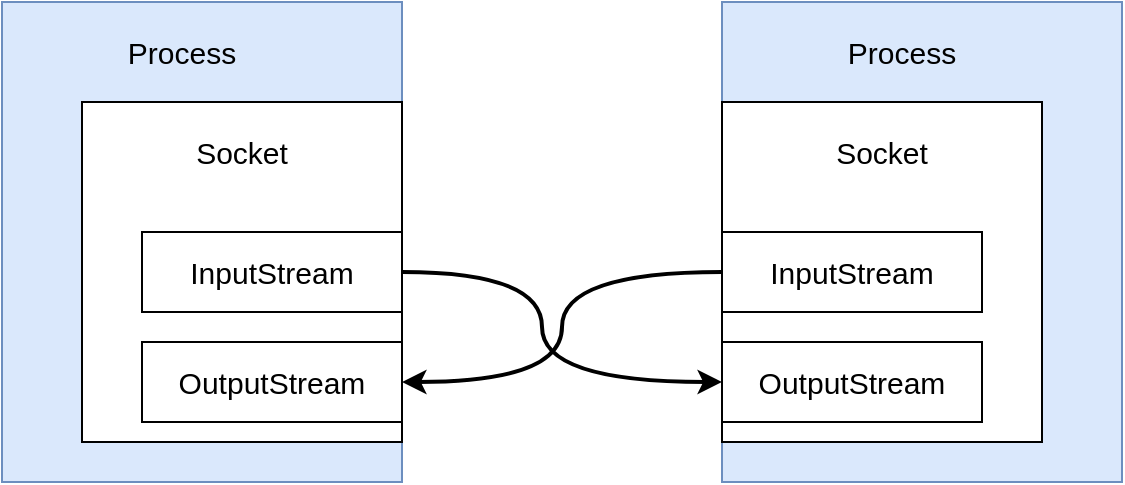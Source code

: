 <mxfile version="15.5.0" type="github">
  <diagram id="AK1Cj9njg4zsHotxsaLM" name="Page-1">
    <mxGraphModel dx="789" dy="844" grid="1" gridSize="10" guides="1" tooltips="1" connect="1" arrows="1" fold="1" page="1" pageScale="1" pageWidth="827" pageHeight="1169" math="0" shadow="0">
      <root>
        <mxCell id="0" />
        <mxCell id="1" parent="0" />
        <mxCell id="bPJQYE5LwPPlGOHjRDQh-1" value="" style="rounded=0;whiteSpace=wrap;html=1;fillColor=#dae8fc;strokeColor=#6c8ebf;" vertex="1" parent="1">
          <mxGeometry x="130" y="150" width="200" height="240" as="geometry" />
        </mxCell>
        <mxCell id="bPJQYE5LwPPlGOHjRDQh-2" value="&lt;font style=&quot;font-size: 15px&quot;&gt;Process&lt;/font&gt;" style="text;html=1;strokeColor=none;fillColor=none;align=center;verticalAlign=middle;whiteSpace=wrap;rounded=0;" vertex="1" parent="1">
          <mxGeometry x="190" y="160" width="60" height="30" as="geometry" />
        </mxCell>
        <mxCell id="bPJQYE5LwPPlGOHjRDQh-3" value="" style="rounded=0;whiteSpace=wrap;html=1;" vertex="1" parent="1">
          <mxGeometry x="170" y="200" width="160" height="170" as="geometry" />
        </mxCell>
        <mxCell id="bPJQYE5LwPPlGOHjRDQh-4" value="&lt;font style=&quot;font-size: 15px&quot;&gt;Socket&lt;/font&gt;" style="text;html=1;strokeColor=none;fillColor=none;align=center;verticalAlign=middle;whiteSpace=wrap;rounded=0;" vertex="1" parent="1">
          <mxGeometry x="220" y="210" width="60" height="30" as="geometry" />
        </mxCell>
        <mxCell id="bPJQYE5LwPPlGOHjRDQh-5" value="&lt;font style=&quot;font-size: 15px&quot;&gt;InputStream&lt;/font&gt;" style="rounded=0;whiteSpace=wrap;html=1;" vertex="1" parent="1">
          <mxGeometry x="200" y="265" width="130" height="40" as="geometry" />
        </mxCell>
        <mxCell id="bPJQYE5LwPPlGOHjRDQh-6" value="&lt;font style=&quot;font-size: 15px&quot;&gt;OutputStream&lt;/font&gt;" style="rounded=0;whiteSpace=wrap;html=1;" vertex="1" parent="1">
          <mxGeometry x="200" y="320" width="130" height="40" as="geometry" />
        </mxCell>
        <mxCell id="bPJQYE5LwPPlGOHjRDQh-7" value="" style="rounded=0;whiteSpace=wrap;html=1;fillColor=#dae8fc;strokeColor=#6c8ebf;" vertex="1" parent="1">
          <mxGeometry x="490" y="150" width="200" height="240" as="geometry" />
        </mxCell>
        <mxCell id="bPJQYE5LwPPlGOHjRDQh-8" value="&lt;font style=&quot;font-size: 15px&quot;&gt;Process&lt;/font&gt;" style="text;html=1;strokeColor=none;fillColor=none;align=center;verticalAlign=middle;whiteSpace=wrap;rounded=0;" vertex="1" parent="1">
          <mxGeometry x="550" y="160" width="60" height="30" as="geometry" />
        </mxCell>
        <mxCell id="bPJQYE5LwPPlGOHjRDQh-9" value="" style="rounded=0;whiteSpace=wrap;html=1;" vertex="1" parent="1">
          <mxGeometry x="490" y="200" width="160" height="170" as="geometry" />
        </mxCell>
        <mxCell id="bPJQYE5LwPPlGOHjRDQh-10" value="&lt;font style=&quot;font-size: 15px&quot;&gt;Socket&lt;/font&gt;" style="text;html=1;strokeColor=none;fillColor=none;align=center;verticalAlign=middle;whiteSpace=wrap;rounded=0;" vertex="1" parent="1">
          <mxGeometry x="540" y="210" width="60" height="30" as="geometry" />
        </mxCell>
        <mxCell id="bPJQYE5LwPPlGOHjRDQh-11" value="&lt;font style=&quot;font-size: 15px&quot;&gt;InputStream&lt;/font&gt;" style="rounded=0;whiteSpace=wrap;html=1;" vertex="1" parent="1">
          <mxGeometry x="490" y="265" width="130" height="40" as="geometry" />
        </mxCell>
        <mxCell id="bPJQYE5LwPPlGOHjRDQh-12" value="&lt;font style=&quot;font-size: 15px&quot;&gt;OutputStream&lt;/font&gt;" style="rounded=0;whiteSpace=wrap;html=1;" vertex="1" parent="1">
          <mxGeometry x="490" y="320" width="130" height="40" as="geometry" />
        </mxCell>
        <mxCell id="bPJQYE5LwPPlGOHjRDQh-14" value="" style="curved=1;endArrow=classic;html=1;rounded=0;fontSize=15;strokeWidth=2;edgeStyle=orthogonalEdgeStyle;exitX=1;exitY=0.5;exitDx=0;exitDy=0;entryX=0;entryY=0.5;entryDx=0;entryDy=0;" edge="1" parent="1" source="bPJQYE5LwPPlGOHjRDQh-5" target="bPJQYE5LwPPlGOHjRDQh-12">
          <mxGeometry width="50" height="50" relative="1" as="geometry">
            <mxPoint x="340" y="290" as="sourcePoint" />
            <mxPoint x="480" y="350" as="targetPoint" />
            <Array as="points">
              <mxPoint x="400" y="285" />
              <mxPoint x="400" y="340" />
            </Array>
          </mxGeometry>
        </mxCell>
        <mxCell id="bPJQYE5LwPPlGOHjRDQh-15" value="" style="curved=1;endArrow=classic;html=1;rounded=0;fontSize=15;strokeWidth=2;edgeStyle=orthogonalEdgeStyle;exitX=0;exitY=0.5;exitDx=0;exitDy=0;entryX=1;entryY=0.5;entryDx=0;entryDy=0;" edge="1" parent="1" source="bPJQYE5LwPPlGOHjRDQh-11" target="bPJQYE5LwPPlGOHjRDQh-6">
          <mxGeometry width="50" height="50" relative="1" as="geometry">
            <mxPoint x="340" y="295" as="sourcePoint" />
            <mxPoint x="500" y="350" as="targetPoint" />
            <Array as="points">
              <mxPoint x="410" y="285" />
              <mxPoint x="410" y="340" />
            </Array>
          </mxGeometry>
        </mxCell>
      </root>
    </mxGraphModel>
  </diagram>
</mxfile>
